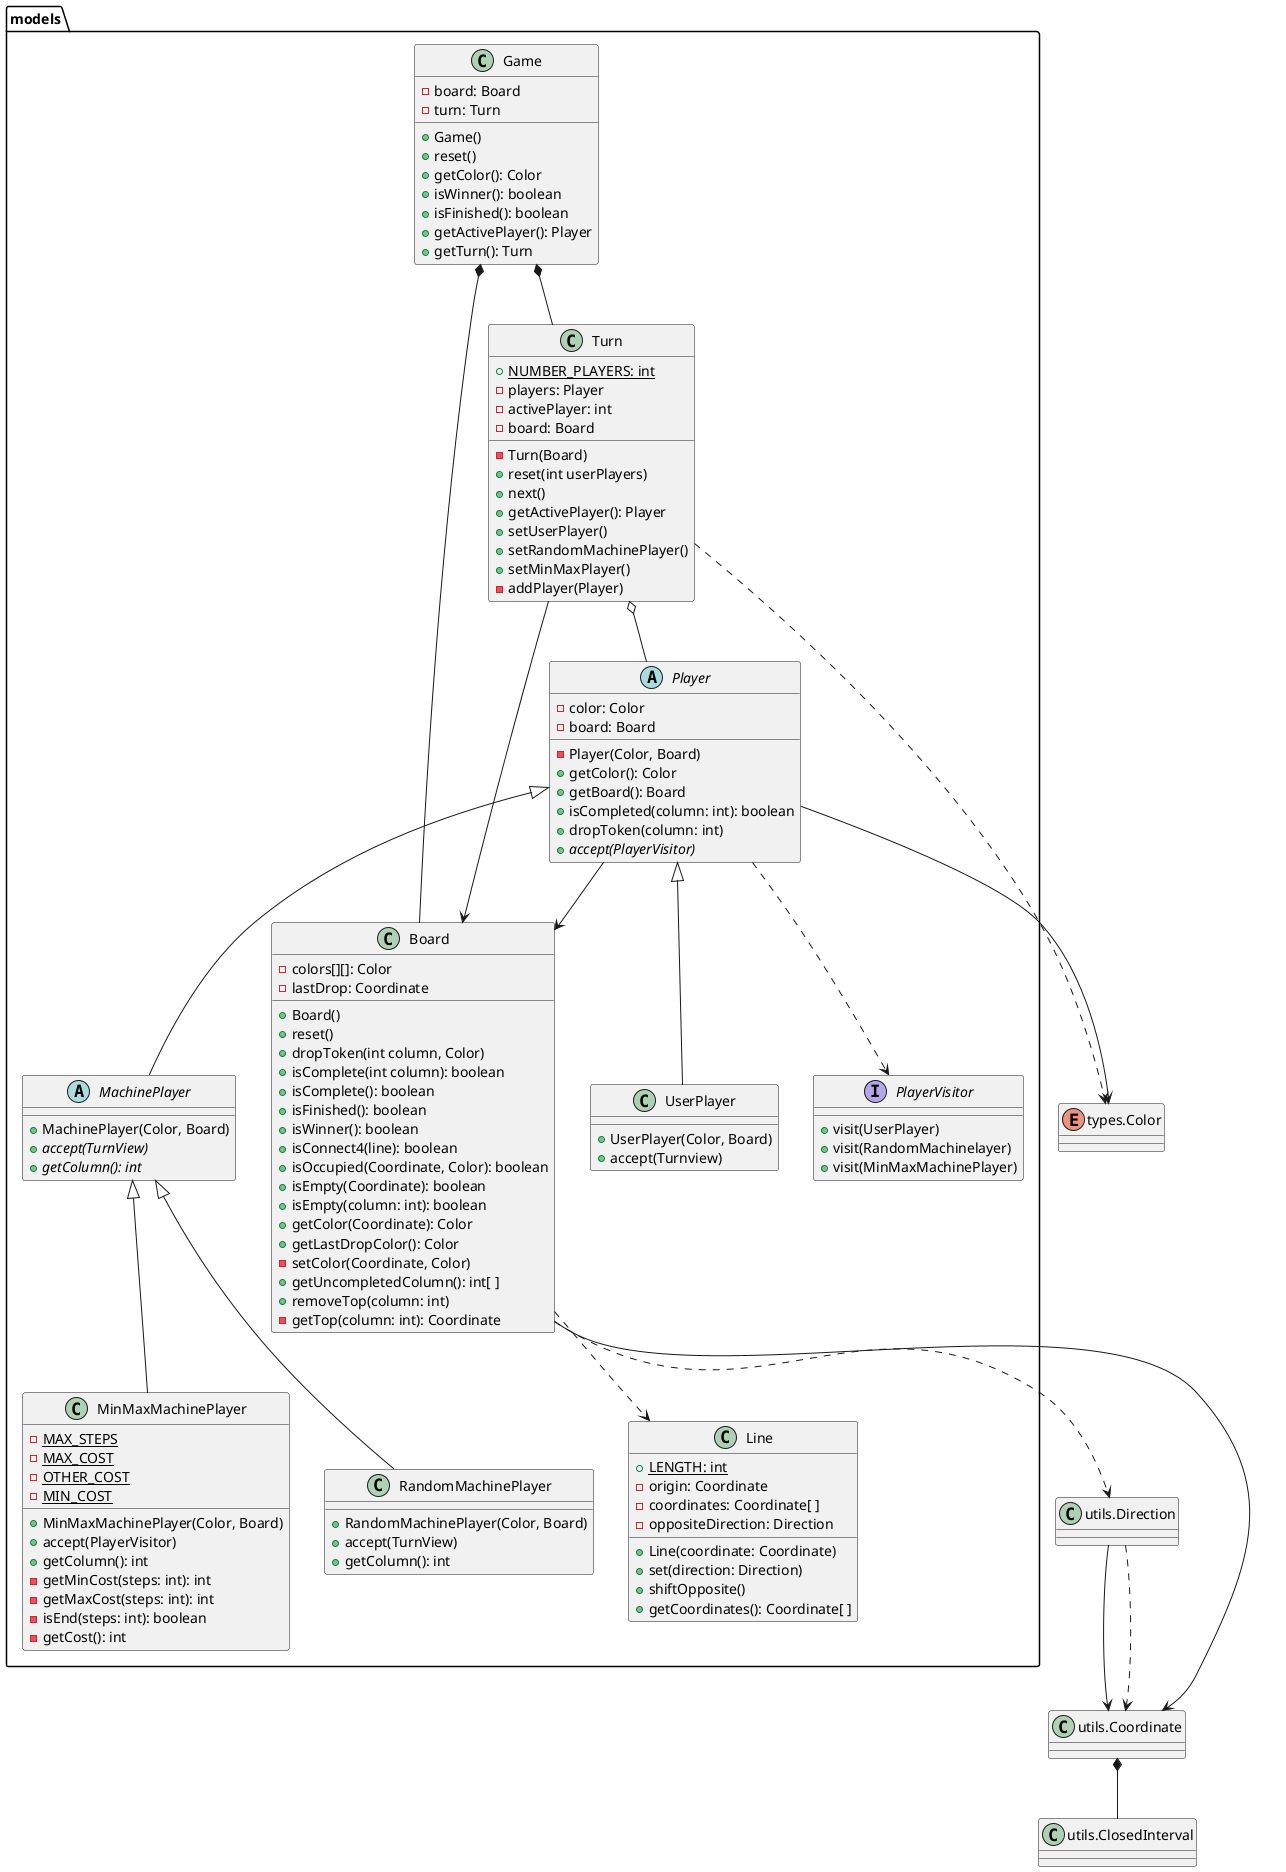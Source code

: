 @startuml connect4.models

class models.Game
class models.Board
class models.Turn
class models.Line
abstract class models.Player
class models.UserPlayer
abstract class models.MachinePlayer
class models.RandomMachinePlayer
interface models.PlayerVisitor
class models.MinMaxMachinePlayer

Game *-- Board
Game *-- Turn
Turn --> Board
Turn o-- Player
Player --> Board
Player ..> PlayerVisitor
Player <|-- UserPlayer
Player <|-- MachinePlayer
MachinePlayer <|-- RandomMachinePlayer
MachinePlayer <|-- MinMaxMachinePlayer
Board ..> Line

enum Color as "types.Color"
class Direction as "utils.Direction"
class Coordinate as "utils.Coordinate"
class Coordinate as "utils.Coordinate"
class ClosedInterval as "utils.ClosedInterval"

Turn ..> Color
Player --> Color
Board --> Coordinate
Board ..> Direction
Direction --> Coordinate
Direction ..> Coordinate
Coordinate *-- ClosedInterval

Game : -board: Board
Game : -turn: Turn
Game : +Game()
Game : +reset()
Game : +getColor(): Color
Game : +isWinner(): boolean
Game : +isFinished(): boolean
Game : +getActivePlayer(): Player
Game : +getTurn(): Turn

Turn : {static} +NUMBER_PLAYERS: int
Turn : -players: Player
Turn : -activePlayer: int
Turn : -board: Board
Turn : -Turn(Board)
Turn : +reset(int userPlayers)
Turn : +next()
Turn : +getActivePlayer(): Player
Turn : +setUserPlayer()
Turn : +setRandomMachinePlayer()
Turn : +setMinMaxPlayer()
Turn : -addPlayer(Player)

PlayerVisitor : +visit(UserPlayer)
PlayerVisitor : +visit(RandomMachinelayer)
PlayerVisitor : +visit(MinMaxMachinePlayer)

Player : -color: Color
Player : -board: Board
Player : -Player(Color, Board)
Player : +getColor(): Color
Player : +getBoard(): Board
Player : +isCompleted(column: int): boolean
Player : +dropToken(column: int)
Player : +{abstract}accept(PlayerVisitor)

UserPlayer : +UserPlayer(Color, Board)
UserPlayer : +accept(Turnview)

MachinePlayer : +MachinePlayer(Color, Board)
MachinePlayer : +{abstract}accept(TurnView)
MachinePlayer : +{abstract}getColumn(): int

RandomMachinePlayer : +RandomMachinePlayer(Color, Board)
RandomMachinePlayer : +accept(TurnView)
RandomMachinePlayer : +getColumn(): int

MinMaxMachinePlayer : {static} -MAX_STEPS
MinMaxMachinePlayer : {static} -MAX_COST
MinMaxMachinePlayer : {static} -OTHER_COST
MinMaxMachinePlayer : {static} -MIN_COST
MinMaxMachinePlayer : +MinMaxMachinePlayer(Color, Board)
MinMaxMachinePlayer : +accept(PlayerVisitor)
MinMaxMachinePlayer : +getColumn(): int
MinMaxMachinePlayer : -getMinCost(steps: int): int
MinMaxMachinePlayer : -getMaxCost(steps: int): int
MinMaxMachinePlayer : -isEnd(steps: int): boolean
MinMaxMachinePlayer : -getCost(): int

Board : -colors[][]: Color
Board : -lastDrop: Coordinate
Board : +Board()
Board : +reset()
Board : +dropToken(int column, Color)
Board : +isComplete(int column): boolean
Board : +isComplete(): boolean
Board : +isFinished(): boolean
Board : +isWinner(): boolean
Board : +isConnect4(line): boolean
Board : +isOccupied(Coordinate, Color): boolean
Board : +isEmpty(Coordinate): boolean
Board : +isEmpty(column: int): boolean
Board : +getColor(Coordinate): Color
Board : +getLastDropColor(): Color
Board : -setColor(Coordinate, Color)
Board : +getUncompletedColumn(): int[ ]
Board : +removeTop(column: int)
Board : -getTop(column: int): Coordinate


Line : {static} +LENGTH: int
Line : -origin: Coordinate
Line : -coordinates: Coordinate[ ]
Line : -oppositeDirection: Direction
Line : +Line(coordinate: Coordinate)
Line : +set(direction: Direction)
Line : +shiftOpposite()
Line : +getCoordinates(): Coordinate[ ]

@enduml
